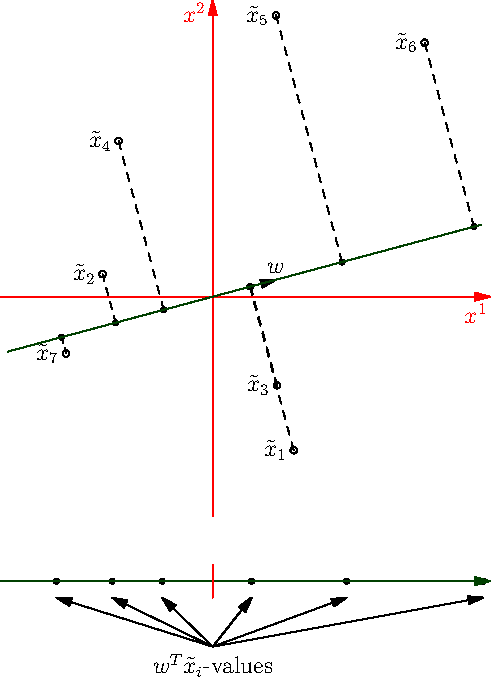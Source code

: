 import graph;
import plain;
import stats;
size(12cm);
//defaultpen(fontsize(22));
int n = 7;
srand(3);
real[] xs = new real[n], ys = new real[n];
real th = pi/12;
pair f(real t) { return (t,0)*expi(th); }
draw((0,0)--(1,0)*expi(th),EndArrow);
for (int i = 0; i < n; ++i) {
  real x = unitrand()*10-5, y = Gaussrand()*2;
  pair p = (x,y)*expi(th);
  pair pr = (x,0)*expi(th);
  draw(p--pr,dashed);
  xs[i] = p.x;
  ys[i] = p.y;
  draw(Circle(p,.05),black);
  label("$\tilde{x}_"+(string)(i+1)+"$",p,W);
  dot(pr,black+3);
}
real v = min(ys)-2;
for (int i = 0; i < n; ++i) {
  pair pr = (xs[i],ys[i])*expi(-th);
  dot((pr.x,v),black+3);
  draw((0,v-1)--(pr.x,v-.25),EndArrow);
}
draw( (min(xs)-1,v)--(max(xs)+1,v),darkgreen,EndArrow);
draw( (0,v-.25)--(0,v+.25), red );
draw(graph(f,min(xs)-1,max(xs)+1),darkgreen);
xaxis('$x^1$',xmax=max(xs)+1,red,EndArrow);
yaxis('$x^2$',ymin=min(ys)-1,red,EndArrow);
label("$w^T\tilde{x}_i$-values",(0,v-1),S);
label("$w$",(1,0)*expi(th),N);
